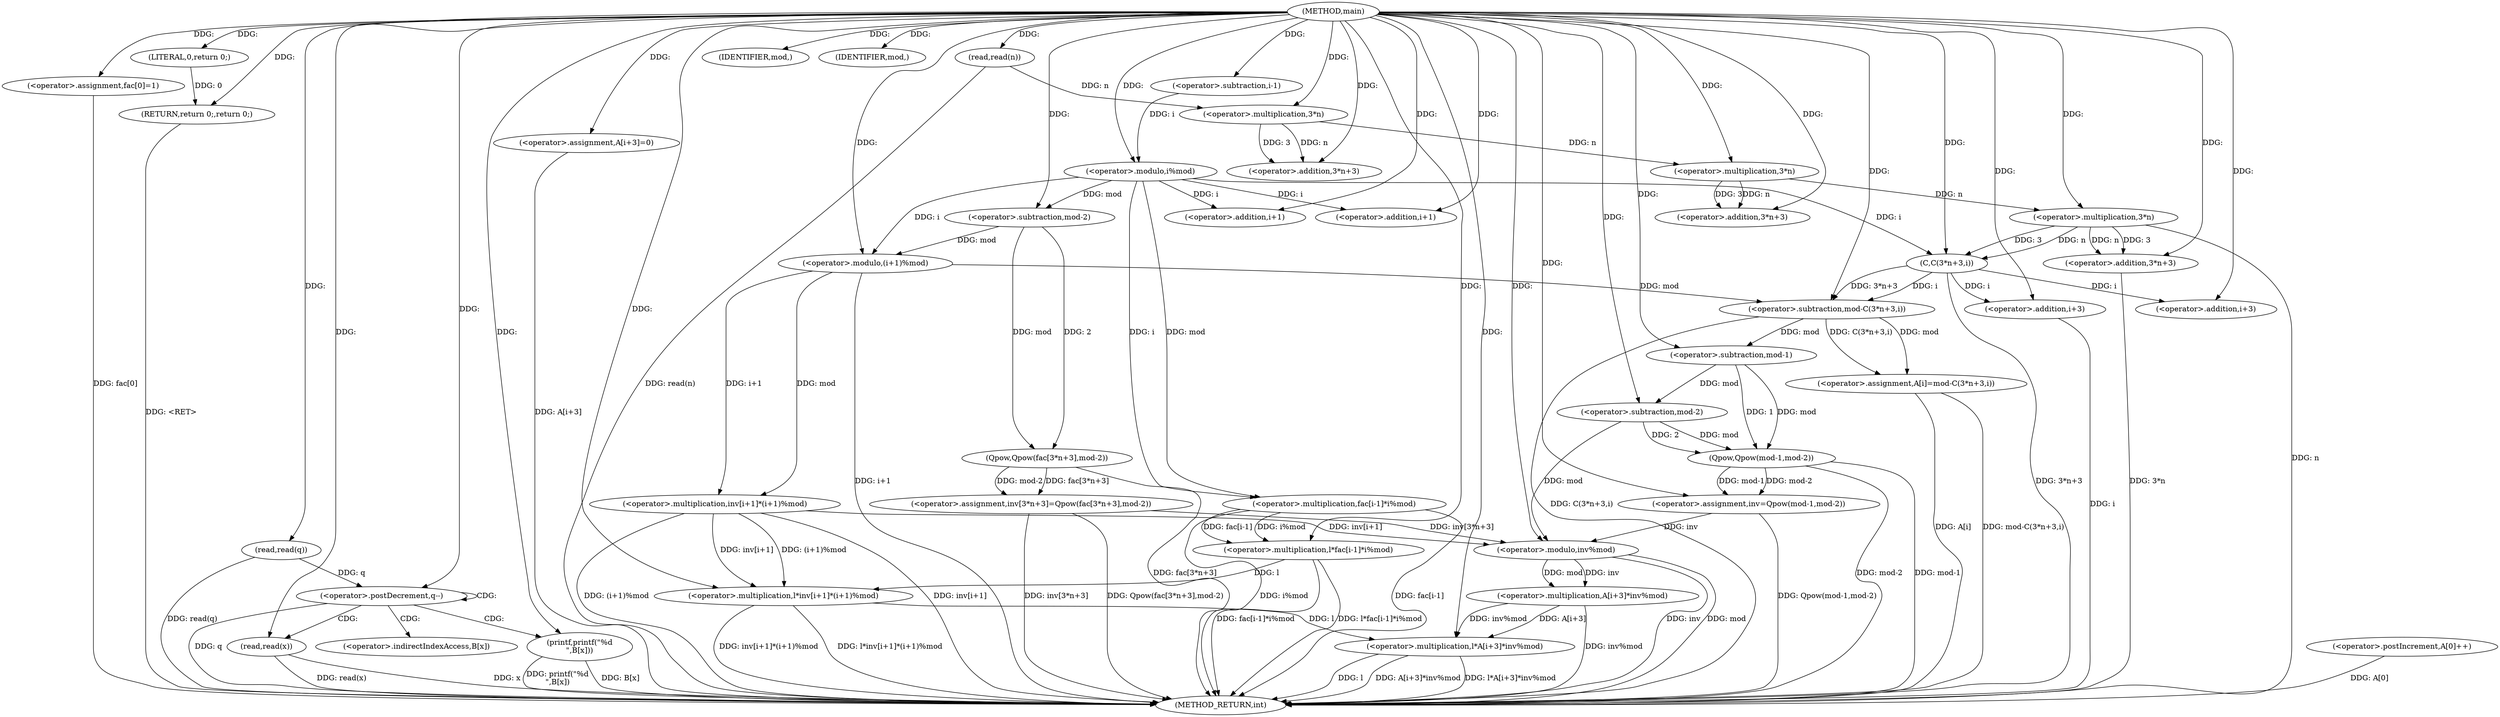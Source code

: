 digraph "main" {  
"1000214" [label = "(METHOD,main)" ]
"1000331" [label = "(METHOD_RETURN,int)" ]
"1000221" [label = "(<operator>.assignment,fac[0]=1)" ]
"1000226" [label = "(<operator>.multiplication,l*fac[i-1]*i%mod)" ]
"1000237" [label = "(<operator>.assignment,inv[3*n+3]=Qpow(fac[3*n+3],mod-2))" ]
"1000256" [label = "(<operator>.multiplication,l*inv[i+1]*(i+1)%mod)" ]
"1000269" [label = "(<operator>.assignment,A[i]=mod-C(3*n+3,i))" ]
"1000282" [label = "(<operator>.postIncrement,A[0]++)" ]
"1000287" [label = "(<operator>.assignment,inv=Qpow(mod-1,mod-2))" ]
"1000329" [label = "(RETURN,return 0;,return 0;)" ]
"1000217" [label = "(read,read(n))" ]
"1000219" [label = "(read,read(q))" ]
"1000297" [label = "(<operator>.multiplication,l*A[i+3]*inv%mod)" ]
"1000308" [label = "(<operator>.assignment,A[i+3]=0)" ]
"1000315" [label = "(IDENTIFIER,mod,)" ]
"1000316" [label = "(IDENTIFIER,mod,)" ]
"1000318" [label = "(<operator>.postDecrement,q--)" ]
"1000330" [label = "(LITERAL,0,return 0;)" ]
"1000228" [label = "(<operator>.multiplication,fac[i-1]*i%mod)" ]
"1000245" [label = "(Qpow,Qpow(fac[3*n+3],mod-2))" ]
"1000258" [label = "(<operator>.multiplication,inv[i+1]*(i+1)%mod)" ]
"1000273" [label = "(<operator>.subtraction,mod-C(3*n+3,i))" ]
"1000289" [label = "(Qpow,Qpow(mod-1,mod-2))" ]
"1000322" [label = "(read,read(x))" ]
"1000324" [label = "(printf,printf(\"%d\n\",B[x]))" ]
"1000234" [label = "(<operator>.modulo,i%mod)" ]
"1000240" [label = "(<operator>.addition,3*n+3)" ]
"1000253" [label = "(<operator>.subtraction,mod-2)" ]
"1000264" [label = "(<operator>.modulo,(i+1)%mod)" ]
"1000275" [label = "(C,C(3*n+3,i))" ]
"1000290" [label = "(<operator>.subtraction,mod-1)" ]
"1000293" [label = "(<operator>.subtraction,mod-2)" ]
"1000299" [label = "(<operator>.multiplication,A[i+3]*inv%mod)" ]
"1000231" [label = "(<operator>.subtraction,i-1)" ]
"1000241" [label = "(<operator>.multiplication,3*n)" ]
"1000248" [label = "(<operator>.addition,3*n+3)" ]
"1000261" [label = "(<operator>.addition,i+1)" ]
"1000265" [label = "(<operator>.addition,i+1)" ]
"1000276" [label = "(<operator>.addition,3*n+3)" ]
"1000305" [label = "(<operator>.modulo,inv%mod)" ]
"1000311" [label = "(<operator>.addition,i+3)" ]
"1000249" [label = "(<operator>.multiplication,3*n)" ]
"1000277" [label = "(<operator>.multiplication,3*n)" ]
"1000302" [label = "(<operator>.addition,i+3)" ]
"1000326" [label = "(<operator>.indirectIndexAccess,B[x])" ]
  "1000329" -> "1000331"  [ label = "DDG: <RET>"] 
  "1000217" -> "1000331"  [ label = "DDG: read(n)"] 
  "1000219" -> "1000331"  [ label = "DDG: read(q)"] 
  "1000221" -> "1000331"  [ label = "DDG: fac[0]"] 
  "1000228" -> "1000331"  [ label = "DDG: fac[i-1]"] 
  "1000228" -> "1000331"  [ label = "DDG: i%mod"] 
  "1000226" -> "1000331"  [ label = "DDG: fac[i-1]*i%mod"] 
  "1000226" -> "1000331"  [ label = "DDG: l*fac[i-1]*i%mod"] 
  "1000237" -> "1000331"  [ label = "DDG: inv[3*n+3]"] 
  "1000245" -> "1000331"  [ label = "DDG: fac[3*n+3]"] 
  "1000237" -> "1000331"  [ label = "DDG: Qpow(fac[3*n+3],mod-2)"] 
  "1000258" -> "1000331"  [ label = "DDG: inv[i+1]"] 
  "1000264" -> "1000331"  [ label = "DDG: i+1"] 
  "1000258" -> "1000331"  [ label = "DDG: (i+1)%mod"] 
  "1000256" -> "1000331"  [ label = "DDG: inv[i+1]*(i+1)%mod"] 
  "1000256" -> "1000331"  [ label = "DDG: l*inv[i+1]*(i+1)%mod"] 
  "1000269" -> "1000331"  [ label = "DDG: A[i]"] 
  "1000277" -> "1000331"  [ label = "DDG: n"] 
  "1000276" -> "1000331"  [ label = "DDG: 3*n"] 
  "1000275" -> "1000331"  [ label = "DDG: 3*n+3"] 
  "1000273" -> "1000331"  [ label = "DDG: C(3*n+3,i)"] 
  "1000269" -> "1000331"  [ label = "DDG: mod-C(3*n+3,i)"] 
  "1000282" -> "1000331"  [ label = "DDG: A[0]"] 
  "1000289" -> "1000331"  [ label = "DDG: mod-1"] 
  "1000289" -> "1000331"  [ label = "DDG: mod-2"] 
  "1000287" -> "1000331"  [ label = "DDG: Qpow(mod-1,mod-2)"] 
  "1000297" -> "1000331"  [ label = "DDG: l"] 
  "1000305" -> "1000331"  [ label = "DDG: inv"] 
  "1000305" -> "1000331"  [ label = "DDG: mod"] 
  "1000299" -> "1000331"  [ label = "DDG: inv%mod"] 
  "1000297" -> "1000331"  [ label = "DDG: A[i+3]*inv%mod"] 
  "1000297" -> "1000331"  [ label = "DDG: l*A[i+3]*inv%mod"] 
  "1000311" -> "1000331"  [ label = "DDG: i"] 
  "1000308" -> "1000331"  [ label = "DDG: A[i+3]"] 
  "1000318" -> "1000331"  [ label = "DDG: q"] 
  "1000322" -> "1000331"  [ label = "DDG: x"] 
  "1000322" -> "1000331"  [ label = "DDG: read(x)"] 
  "1000324" -> "1000331"  [ label = "DDG: B[x]"] 
  "1000324" -> "1000331"  [ label = "DDG: printf(\"%d\n\",B[x])"] 
  "1000214" -> "1000221"  [ label = "DDG: "] 
  "1000245" -> "1000237"  [ label = "DDG: mod-2"] 
  "1000245" -> "1000237"  [ label = "DDG: fac[3*n+3]"] 
  "1000273" -> "1000269"  [ label = "DDG: mod"] 
  "1000273" -> "1000269"  [ label = "DDG: C(3*n+3,i)"] 
  "1000289" -> "1000287"  [ label = "DDG: mod-1"] 
  "1000289" -> "1000287"  [ label = "DDG: mod-2"] 
  "1000330" -> "1000329"  [ label = "DDG: 0"] 
  "1000214" -> "1000329"  [ label = "DDG: "] 
  "1000214" -> "1000226"  [ label = "DDG: "] 
  "1000228" -> "1000226"  [ label = "DDG: i%mod"] 
  "1000228" -> "1000226"  [ label = "DDG: fac[i-1]"] 
  "1000226" -> "1000256"  [ label = "DDG: l"] 
  "1000214" -> "1000256"  [ label = "DDG: "] 
  "1000258" -> "1000256"  [ label = "DDG: inv[i+1]"] 
  "1000258" -> "1000256"  [ label = "DDG: (i+1)%mod"] 
  "1000214" -> "1000287"  [ label = "DDG: "] 
  "1000214" -> "1000308"  [ label = "DDG: "] 
  "1000214" -> "1000315"  [ label = "DDG: "] 
  "1000214" -> "1000316"  [ label = "DDG: "] 
  "1000214" -> "1000330"  [ label = "DDG: "] 
  "1000214" -> "1000217"  [ label = "DDG: "] 
  "1000214" -> "1000219"  [ label = "DDG: "] 
  "1000234" -> "1000228"  [ label = "DDG: i"] 
  "1000234" -> "1000228"  [ label = "DDG: mod"] 
  "1000253" -> "1000245"  [ label = "DDG: 2"] 
  "1000253" -> "1000245"  [ label = "DDG: mod"] 
  "1000264" -> "1000258"  [ label = "DDG: i+1"] 
  "1000264" -> "1000258"  [ label = "DDG: mod"] 
  "1000264" -> "1000273"  [ label = "DDG: mod"] 
  "1000214" -> "1000273"  [ label = "DDG: "] 
  "1000275" -> "1000273"  [ label = "DDG: i"] 
  "1000275" -> "1000273"  [ label = "DDG: 3*n+3"] 
  "1000290" -> "1000289"  [ label = "DDG: mod"] 
  "1000290" -> "1000289"  [ label = "DDG: 1"] 
  "1000293" -> "1000289"  [ label = "DDG: 2"] 
  "1000293" -> "1000289"  [ label = "DDG: mod"] 
  "1000256" -> "1000297"  [ label = "DDG: l"] 
  "1000214" -> "1000297"  [ label = "DDG: "] 
  "1000299" -> "1000297"  [ label = "DDG: inv%mod"] 
  "1000299" -> "1000297"  [ label = "DDG: A[i+3]"] 
  "1000219" -> "1000318"  [ label = "DDG: q"] 
  "1000214" -> "1000318"  [ label = "DDG: "] 
  "1000231" -> "1000234"  [ label = "DDG: i"] 
  "1000214" -> "1000234"  [ label = "DDG: "] 
  "1000241" -> "1000240"  [ label = "DDG: n"] 
  "1000241" -> "1000240"  [ label = "DDG: 3"] 
  "1000214" -> "1000240"  [ label = "DDG: "] 
  "1000234" -> "1000253"  [ label = "DDG: mod"] 
  "1000214" -> "1000253"  [ label = "DDG: "] 
  "1000214" -> "1000264"  [ label = "DDG: "] 
  "1000234" -> "1000264"  [ label = "DDG: i"] 
  "1000253" -> "1000264"  [ label = "DDG: mod"] 
  "1000214" -> "1000275"  [ label = "DDG: "] 
  "1000234" -> "1000275"  [ label = "DDG: i"] 
  "1000277" -> "1000275"  [ label = "DDG: 3"] 
  "1000277" -> "1000275"  [ label = "DDG: n"] 
  "1000273" -> "1000290"  [ label = "DDG: mod"] 
  "1000214" -> "1000290"  [ label = "DDG: "] 
  "1000290" -> "1000293"  [ label = "DDG: mod"] 
  "1000214" -> "1000293"  [ label = "DDG: "] 
  "1000305" -> "1000299"  [ label = "DDG: mod"] 
  "1000305" -> "1000299"  [ label = "DDG: inv"] 
  "1000214" -> "1000322"  [ label = "DDG: "] 
  "1000214" -> "1000324"  [ label = "DDG: "] 
  "1000214" -> "1000231"  [ label = "DDG: "] 
  "1000214" -> "1000241"  [ label = "DDG: "] 
  "1000217" -> "1000241"  [ label = "DDG: n"] 
  "1000249" -> "1000248"  [ label = "DDG: 3"] 
  "1000249" -> "1000248"  [ label = "DDG: n"] 
  "1000214" -> "1000248"  [ label = "DDG: "] 
  "1000234" -> "1000261"  [ label = "DDG: i"] 
  "1000214" -> "1000261"  [ label = "DDG: "] 
  "1000214" -> "1000265"  [ label = "DDG: "] 
  "1000234" -> "1000265"  [ label = "DDG: i"] 
  "1000277" -> "1000276"  [ label = "DDG: 3"] 
  "1000277" -> "1000276"  [ label = "DDG: n"] 
  "1000214" -> "1000276"  [ label = "DDG: "] 
  "1000237" -> "1000305"  [ label = "DDG: inv[3*n+3]"] 
  "1000258" -> "1000305"  [ label = "DDG: inv[i+1]"] 
  "1000287" -> "1000305"  [ label = "DDG: inv"] 
  "1000214" -> "1000305"  [ label = "DDG: "] 
  "1000293" -> "1000305"  [ label = "DDG: mod"] 
  "1000214" -> "1000311"  [ label = "DDG: "] 
  "1000275" -> "1000311"  [ label = "DDG: i"] 
  "1000214" -> "1000249"  [ label = "DDG: "] 
  "1000241" -> "1000249"  [ label = "DDG: n"] 
  "1000214" -> "1000277"  [ label = "DDG: "] 
  "1000249" -> "1000277"  [ label = "DDG: n"] 
  "1000275" -> "1000302"  [ label = "DDG: i"] 
  "1000214" -> "1000302"  [ label = "DDG: "] 
  "1000318" -> "1000318"  [ label = "CDG: "] 
  "1000318" -> "1000324"  [ label = "CDG: "] 
  "1000318" -> "1000326"  [ label = "CDG: "] 
  "1000318" -> "1000322"  [ label = "CDG: "] 
}
